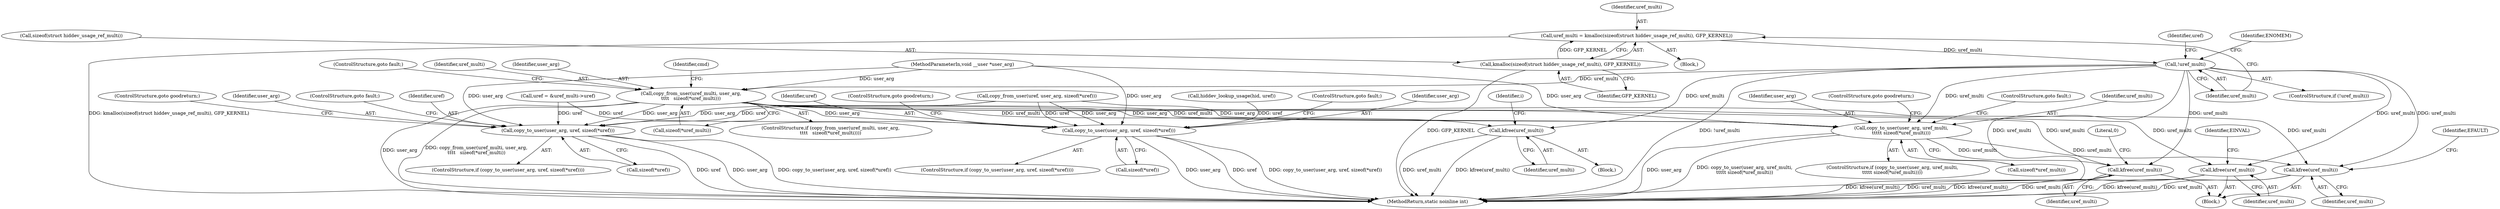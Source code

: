 digraph "0_linux_93a2001bdfd5376c3dc2158653034c20392d15c5@API" {
"1000120" [label="(Call,uref_multi = kmalloc(sizeof(struct hiddev_usage_ref_multi), GFP_KERNEL))"];
"1000122" [label="(Call,kmalloc(sizeof(struct hiddev_usage_ref_multi), GFP_KERNEL))"];
"1000127" [label="(Call,!uref_multi)"];
"1000148" [label="(Call,copy_from_user(uref_multi, user_arg,\n\t\t\t\t   sizeof(*uref_multi)))"];
"1000234" [label="(Call,copy_to_user(user_arg, uref, sizeof(*uref)))"];
"1000387" [label="(Call,copy_to_user(user_arg, uref, sizeof(*uref)))"];
"1000420" [label="(Call,kfree(uref_multi))"];
"1000452" [label="(Call,copy_to_user(user_arg, uref_multi,\n\t\t\t\t\t sizeof(*uref_multi)))"];
"1000489" [label="(Call,kfree(uref_multi))"];
"1000494" [label="(Call,kfree(uref_multi))"];
"1000500" [label="(Call,kfree(uref_multi))"];
"1000498" [label="(Identifier,EFAULT)"];
"1000128" [label="(Identifier,uref_multi)"];
"1000373" [label="(Block,)"];
"1000166" [label="(Identifier,cmd)"];
"1000158" [label="(Call,copy_from_user(uref, user_arg, sizeof(*uref)))"];
"1000267" [label="(Call,hiddev_lookup_usage(hid, uref))"];
"1000495" [label="(Identifier,uref_multi)"];
"1000241" [label="(ControlStructure,goto goodreturn;)"];
"1000451" [label="(ControlStructure,if (copy_to_user(user_arg, uref_multi,\n\t\t\t\t\t sizeof(*uref_multi))))"];
"1000393" [label="(ControlStructure,goto fault;)"];
"1000492" [label="(Literal,0)"];
"1000151" [label="(Call,sizeof(*uref_multi))"];
"1000147" [label="(ControlStructure,if (copy_from_user(uref_multi, user_arg,\n\t\t\t\t   sizeof(*uref_multi))))"];
"1000423" [label="(Identifier,i)"];
"1000233" [label="(ControlStructure,if (copy_to_user(user_arg, uref, sizeof(*uref))))"];
"1000131" [label="(Identifier,ENOMEM)"];
"1000235" [label="(Identifier,user_arg)"];
"1000123" [label="(Call,sizeof(struct hiddev_usage_ref_multi))"];
"1000122" [label="(Call,kmalloc(sizeof(struct hiddev_usage_ref_multi), GFP_KERNEL))"];
"1000133" [label="(Identifier,uref)"];
"1000126" [label="(ControlStructure,if (!uref_multi))"];
"1000458" [label="(ControlStructure,goto fault;)"];
"1000454" [label="(Identifier,uref_multi)"];
"1000154" [label="(ControlStructure,goto fault;)"];
"1000236" [label="(Identifier,uref)"];
"1000132" [label="(Call,uref = &uref_multi->uref)"];
"1000127" [label="(Call,!uref_multi)"];
"1000388" [label="(Identifier,user_arg)"];
"1000120" [label="(Call,uref_multi = kmalloc(sizeof(struct hiddev_usage_ref_multi), GFP_KERNEL))"];
"1000387" [label="(Call,copy_to_user(user_arg, uref, sizeof(*uref)))"];
"1000504" [label="(Identifier,EINVAL)"];
"1000237" [label="(Call,sizeof(*uref))"];
"1000453" [label="(Identifier,user_arg)"];
"1000149" [label="(Identifier,uref_multi)"];
"1000386" [label="(ControlStructure,if (copy_to_user(user_arg, uref, sizeof(*uref))))"];
"1000240" [label="(ControlStructure,goto fault;)"];
"1000505" [label="(MethodReturn,static noinline int)"];
"1000234" [label="(Call,copy_to_user(user_arg, uref, sizeof(*uref)))"];
"1000500" [label="(Call,kfree(uref_multi))"];
"1000494" [label="(Call,kfree(uref_multi))"];
"1000420" [label="(Call,kfree(uref_multi))"];
"1000452" [label="(Call,copy_to_user(user_arg, uref_multi,\n\t\t\t\t\t sizeof(*uref_multi)))"];
"1000390" [label="(Call,sizeof(*uref))"];
"1000389" [label="(Identifier,uref)"];
"1000121" [label="(Identifier,uref_multi)"];
"1000104" [label="(Block,)"];
"1000103" [label="(MethodParameterIn,void __user *user_arg)"];
"1000421" [label="(Identifier,uref_multi)"];
"1000501" [label="(Identifier,uref_multi)"];
"1000150" [label="(Identifier,user_arg)"];
"1000459" [label="(ControlStructure,goto goodreturn;)"];
"1000167" [label="(Block,)"];
"1000125" [label="(Identifier,GFP_KERNEL)"];
"1000490" [label="(Identifier,uref_multi)"];
"1000455" [label="(Call,sizeof(*uref_multi))"];
"1000148" [label="(Call,copy_from_user(uref_multi, user_arg,\n\t\t\t\t   sizeof(*uref_multi)))"];
"1000489" [label="(Call,kfree(uref_multi))"];
"1000394" [label="(ControlStructure,goto goodreturn;)"];
"1000120" -> "1000104"  [label="AST: "];
"1000120" -> "1000122"  [label="CFG: "];
"1000121" -> "1000120"  [label="AST: "];
"1000122" -> "1000120"  [label="AST: "];
"1000128" -> "1000120"  [label="CFG: "];
"1000120" -> "1000505"  [label="DDG: kmalloc(sizeof(struct hiddev_usage_ref_multi), GFP_KERNEL)"];
"1000122" -> "1000120"  [label="DDG: GFP_KERNEL"];
"1000120" -> "1000127"  [label="DDG: uref_multi"];
"1000122" -> "1000125"  [label="CFG: "];
"1000123" -> "1000122"  [label="AST: "];
"1000125" -> "1000122"  [label="AST: "];
"1000122" -> "1000505"  [label="DDG: GFP_KERNEL"];
"1000127" -> "1000126"  [label="AST: "];
"1000127" -> "1000128"  [label="CFG: "];
"1000128" -> "1000127"  [label="AST: "];
"1000131" -> "1000127"  [label="CFG: "];
"1000133" -> "1000127"  [label="CFG: "];
"1000127" -> "1000505"  [label="DDG: !uref_multi"];
"1000127" -> "1000505"  [label="DDG: uref_multi"];
"1000127" -> "1000148"  [label="DDG: uref_multi"];
"1000127" -> "1000420"  [label="DDG: uref_multi"];
"1000127" -> "1000452"  [label="DDG: uref_multi"];
"1000127" -> "1000489"  [label="DDG: uref_multi"];
"1000127" -> "1000494"  [label="DDG: uref_multi"];
"1000127" -> "1000500"  [label="DDG: uref_multi"];
"1000148" -> "1000147"  [label="AST: "];
"1000148" -> "1000151"  [label="CFG: "];
"1000149" -> "1000148"  [label="AST: "];
"1000150" -> "1000148"  [label="AST: "];
"1000151" -> "1000148"  [label="AST: "];
"1000154" -> "1000148"  [label="CFG: "];
"1000166" -> "1000148"  [label="CFG: "];
"1000148" -> "1000505"  [label="DDG: copy_from_user(uref_multi, user_arg,\n\t\t\t\t   sizeof(*uref_multi))"];
"1000148" -> "1000505"  [label="DDG: user_arg"];
"1000103" -> "1000148"  [label="DDG: user_arg"];
"1000148" -> "1000234"  [label="DDG: user_arg"];
"1000148" -> "1000387"  [label="DDG: user_arg"];
"1000148" -> "1000420"  [label="DDG: uref_multi"];
"1000148" -> "1000452"  [label="DDG: user_arg"];
"1000148" -> "1000452"  [label="DDG: uref_multi"];
"1000148" -> "1000489"  [label="DDG: uref_multi"];
"1000148" -> "1000494"  [label="DDG: uref_multi"];
"1000148" -> "1000500"  [label="DDG: uref_multi"];
"1000234" -> "1000233"  [label="AST: "];
"1000234" -> "1000237"  [label="CFG: "];
"1000235" -> "1000234"  [label="AST: "];
"1000236" -> "1000234"  [label="AST: "];
"1000237" -> "1000234"  [label="AST: "];
"1000240" -> "1000234"  [label="CFG: "];
"1000241" -> "1000234"  [label="CFG: "];
"1000234" -> "1000505"  [label="DDG: uref"];
"1000234" -> "1000505"  [label="DDG: user_arg"];
"1000234" -> "1000505"  [label="DDG: copy_to_user(user_arg, uref, sizeof(*uref))"];
"1000158" -> "1000234"  [label="DDG: user_arg"];
"1000158" -> "1000234"  [label="DDG: uref"];
"1000103" -> "1000234"  [label="DDG: user_arg"];
"1000132" -> "1000234"  [label="DDG: uref"];
"1000387" -> "1000386"  [label="AST: "];
"1000387" -> "1000390"  [label="CFG: "];
"1000388" -> "1000387"  [label="AST: "];
"1000389" -> "1000387"  [label="AST: "];
"1000390" -> "1000387"  [label="AST: "];
"1000393" -> "1000387"  [label="CFG: "];
"1000394" -> "1000387"  [label="CFG: "];
"1000387" -> "1000505"  [label="DDG: user_arg"];
"1000387" -> "1000505"  [label="DDG: uref"];
"1000387" -> "1000505"  [label="DDG: copy_to_user(user_arg, uref, sizeof(*uref))"];
"1000158" -> "1000387"  [label="DDG: user_arg"];
"1000158" -> "1000387"  [label="DDG: uref"];
"1000103" -> "1000387"  [label="DDG: user_arg"];
"1000267" -> "1000387"  [label="DDG: uref"];
"1000132" -> "1000387"  [label="DDG: uref"];
"1000420" -> "1000373"  [label="AST: "];
"1000420" -> "1000421"  [label="CFG: "];
"1000421" -> "1000420"  [label="AST: "];
"1000423" -> "1000420"  [label="CFG: "];
"1000420" -> "1000505"  [label="DDG: kfree(uref_multi)"];
"1000420" -> "1000505"  [label="DDG: uref_multi"];
"1000452" -> "1000451"  [label="AST: "];
"1000452" -> "1000455"  [label="CFG: "];
"1000453" -> "1000452"  [label="AST: "];
"1000454" -> "1000452"  [label="AST: "];
"1000455" -> "1000452"  [label="AST: "];
"1000458" -> "1000452"  [label="CFG: "];
"1000459" -> "1000452"  [label="CFG: "];
"1000452" -> "1000505"  [label="DDG: copy_to_user(user_arg, uref_multi,\n\t\t\t\t\t sizeof(*uref_multi))"];
"1000452" -> "1000505"  [label="DDG: user_arg"];
"1000158" -> "1000452"  [label="DDG: user_arg"];
"1000103" -> "1000452"  [label="DDG: user_arg"];
"1000452" -> "1000489"  [label="DDG: uref_multi"];
"1000452" -> "1000494"  [label="DDG: uref_multi"];
"1000489" -> "1000167"  [label="AST: "];
"1000489" -> "1000490"  [label="CFG: "];
"1000490" -> "1000489"  [label="AST: "];
"1000492" -> "1000489"  [label="CFG: "];
"1000489" -> "1000505"  [label="DDG: kfree(uref_multi)"];
"1000489" -> "1000505"  [label="DDG: uref_multi"];
"1000494" -> "1000167"  [label="AST: "];
"1000494" -> "1000495"  [label="CFG: "];
"1000495" -> "1000494"  [label="AST: "];
"1000498" -> "1000494"  [label="CFG: "];
"1000494" -> "1000505"  [label="DDG: kfree(uref_multi)"];
"1000494" -> "1000505"  [label="DDG: uref_multi"];
"1000500" -> "1000167"  [label="AST: "];
"1000500" -> "1000501"  [label="CFG: "];
"1000501" -> "1000500"  [label="AST: "];
"1000504" -> "1000500"  [label="CFG: "];
"1000500" -> "1000505"  [label="DDG: kfree(uref_multi)"];
"1000500" -> "1000505"  [label="DDG: uref_multi"];
}
